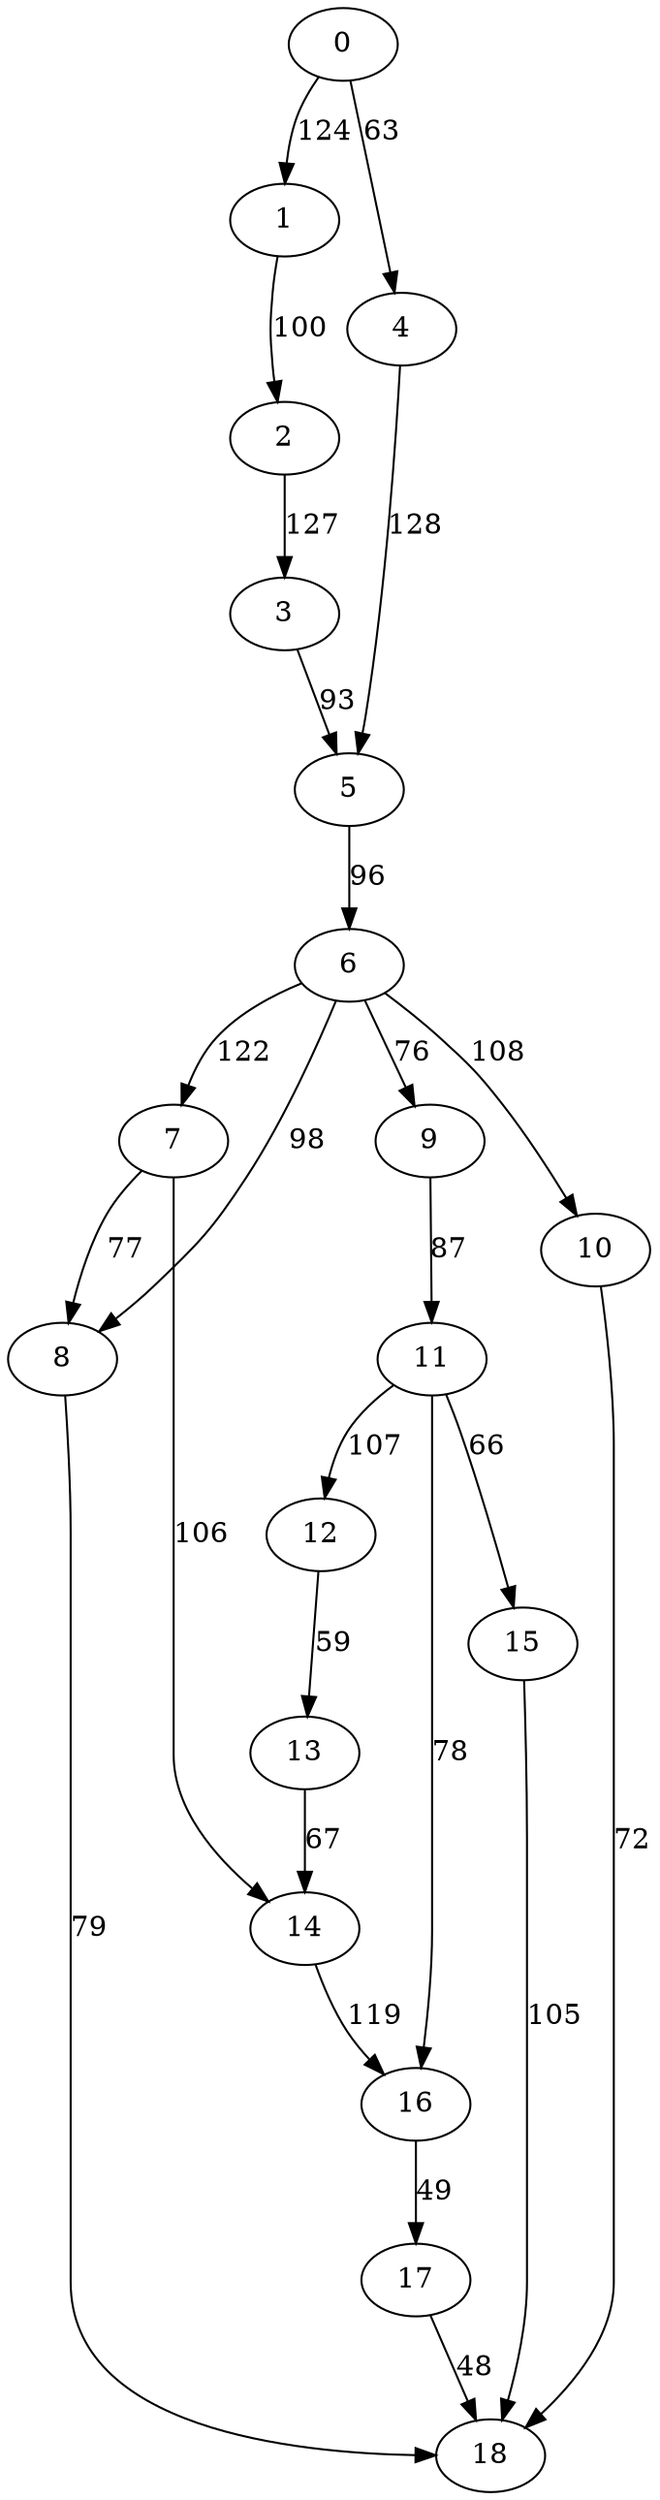 digraph t20p4r5_8 {
0 -> 1 [ label = 124 ];
0 -> 4 [ label = 63 ];
1 -> 2 [ label = 100 ];
2 -> 3 [ label = 127 ];
3 -> 5 [ label = 93 ];
4 -> 5 [ label = 128 ];
5 -> 6 [ label = 96 ];
6 -> 7 [ label = 122 ];
6 -> 8 [ label = 98 ];
6 -> 9 [ label = 76 ];
6 -> 10 [ label = 108 ];
7 -> 8 [ label = 77 ];
7 -> 14 [ label = 106 ];
8 -> 18 [ label = 79 ];
9 -> 11 [ label = 87 ];
10 -> 18 [ label = 72 ];
11 -> 12 [ label = 107 ];
11 -> 15 [ label = 66 ];
11 -> 16 [ label = 78 ];
12 -> 13 [ label = 59 ];
13 -> 14 [ label = 67 ];
14 -> 16 [ label = 119 ];
15 -> 18 [ label = 105 ];
16 -> 17 [ label = 49 ];
17 -> 18 [ label = 48 ];
 }

